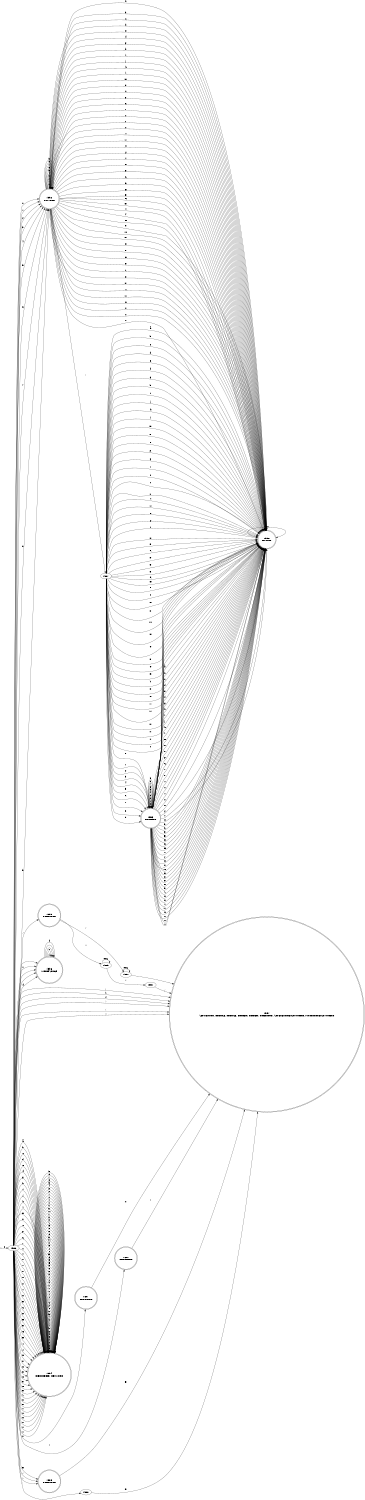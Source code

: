 digraph DFA {
  rankdir=LR;
  size="15,10";
  dpi=300;
  start [shape=point];
  1592 [shape=doublecircle, label="1592\nNUMBER"];
  1595 [shape=doublecircle, label="1595\nOPERATOR"];
  1596 [shape=doublecircle, label="1596\nWHITESPACE"];
  1597 [shape=doublecircle, label="1597\nSEMICOLON, RBRACE, LBRACE, RPAREN, LPAREN, OPERATOR, SINGLE_LINE_COMMENT, MULTI_LINE_COMMENT"];
  1594 [shape=doublecircle, label="1594\nIDENTIFIER, KEYWORD"];
  1601 [shape=doublecircle, label="1601\nOPERATOR"];
  1600 [shape=doublecircle, label="1600\nOPERATOR"];
  1599 [shape=doublecircle, label="1599\nOPERATOR"];
  1598 [shape=doublecircle, label="1598\nINVALID"];
  1593 [shape=doublecircle, label="1593\nNUMBER"];
  start -> 1586 [ label = "ε" ];
  1586 -> 1592 [ label = "0" ];
  1586 -> 1592 [ label = "1" ];
  1586 -> 1592 [ label = "2" ];
  1586 -> 1592 [ label = "3" ];
  1586 -> 1592 [ label = "4" ];
  1586 -> 1592 [ label = "5" ];
  1586 -> 1592 [ label = "6" ];
  1586 -> 1592 [ label = "7" ];
  1586 -> 1592 [ label = "8" ];
  1586 -> 1592 [ label = "9" ];
  1586 -> 1595 [ label = "/" ];
  1586 -> 1596 [ label = " " ];
  1586 -> 1596 [ label = "\t" ];
  1586 -> 1596 [ label = "\n" ];
  1586 -> 1596 [ label = "\r" ];
  1586 -> 1596 [ label = "\f" ];
  1586 -> 1597 [ label = ";" ];
  1586 -> 1597 [ label = "}" ];
  1586 -> 1597 [ label = "{" ];
  1586 -> 1597 [ label = ")" ];
  1586 -> 1597 [ label = "(" ];
  1586 -> 1594 [ label = "a" ];
  1586 -> 1594 [ label = "b" ];
  1586 -> 1594 [ label = "c" ];
  1586 -> 1594 [ label = "d" ];
  1586 -> 1594 [ label = "e" ];
  1586 -> 1594 [ label = "f" ];
  1586 -> 1594 [ label = "g" ];
  1586 -> 1594 [ label = "h" ];
  1586 -> 1594 [ label = "i" ];
  1586 -> 1594 [ label = "j" ];
  1586 -> 1594 [ label = "k" ];
  1586 -> 1594 [ label = "l" ];
  1586 -> 1594 [ label = "m" ];
  1586 -> 1594 [ label = "n" ];
  1586 -> 1594 [ label = "o" ];
  1586 -> 1594 [ label = "p" ];
  1586 -> 1594 [ label = "q" ];
  1586 -> 1594 [ label = "r" ];
  1586 -> 1594 [ label = "s" ];
  1586 -> 1594 [ label = "t" ];
  1586 -> 1594 [ label = "u" ];
  1586 -> 1594 [ label = "v" ];
  1586 -> 1594 [ label = "w" ];
  1586 -> 1594 [ label = "x" ];
  1586 -> 1594 [ label = "y" ];
  1586 -> 1594 [ label = "z" ];
  1586 -> 1594 [ label = "A" ];
  1586 -> 1594 [ label = "B" ];
  1586 -> 1594 [ label = "C" ];
  1586 -> 1594 [ label = "D" ];
  1586 -> 1594 [ label = "E" ];
  1586 -> 1594 [ label = "F" ];
  1586 -> 1594 [ label = "G" ];
  1586 -> 1594 [ label = "H" ];
  1586 -> 1594 [ label = "I" ];
  1586 -> 1594 [ label = "J" ];
  1586 -> 1594 [ label = "K" ];
  1586 -> 1594 [ label = "L" ];
  1586 -> 1594 [ label = "M" ];
  1586 -> 1594 [ label = "N" ];
  1586 -> 1594 [ label = "O" ];
  1586 -> 1594 [ label = "P" ];
  1586 -> 1594 [ label = "Q" ];
  1586 -> 1594 [ label = "R" ];
  1586 -> 1594 [ label = "S" ];
  1586 -> 1594 [ label = "T" ];
  1586 -> 1594 [ label = "U" ];
  1586 -> 1594 [ label = "V" ];
  1586 -> 1594 [ label = "W" ];
  1586 -> 1594 [ label = "X" ];
  1586 -> 1594 [ label = "Y" ];
  1586 -> 1594 [ label = "Z" ];
  1586 -> 1594 [ label = "_" ];
  1586 -> 1601 [ label = "+" ];
  1586 -> 1600 [ label = "-" ];
  1586 -> 1597 [ label = "*" ];
  1586 -> 1599 [ label = "=" ];
  1586 -> 1588 [ label = "!" ];
  1586 -> 1599 [ label = "<" ];
  1586 -> 1599 [ label = ">" ];
  1592 -> 1592 [ label = "0" ];
  1592 -> 1592 [ label = "1" ];
  1592 -> 1592 [ label = "2" ];
  1592 -> 1592 [ label = "3" ];
  1592 -> 1592 [ label = "4" ];
  1592 -> 1592 [ label = "5" ];
  1592 -> 1592 [ label = "6" ];
  1592 -> 1592 [ label = "7" ];
  1592 -> 1592 [ label = "8" ];
  1592 -> 1592 [ label = "9" ];
  1592 -> 1587 [ label = "." ];
  1592 -> 1598 [ label = "a" ];
  1592 -> 1598 [ label = "b" ];
  1592 -> 1598 [ label = "c" ];
  1592 -> 1598 [ label = "d" ];
  1592 -> 1598 [ label = "e" ];
  1592 -> 1598 [ label = "f" ];
  1592 -> 1598 [ label = "g" ];
  1592 -> 1598 [ label = "h" ];
  1592 -> 1598 [ label = "i" ];
  1592 -> 1598 [ label = "j" ];
  1592 -> 1598 [ label = "k" ];
  1592 -> 1598 [ label = "l" ];
  1592 -> 1598 [ label = "m" ];
  1592 -> 1598 [ label = "n" ];
  1592 -> 1598 [ label = "o" ];
  1592 -> 1598 [ label = "p" ];
  1592 -> 1598 [ label = "q" ];
  1592 -> 1598 [ label = "r" ];
  1592 -> 1598 [ label = "s" ];
  1592 -> 1598 [ label = "t" ];
  1592 -> 1598 [ label = "u" ];
  1592 -> 1598 [ label = "v" ];
  1592 -> 1598 [ label = "w" ];
  1592 -> 1598 [ label = "x" ];
  1592 -> 1598 [ label = "y" ];
  1592 -> 1598 [ label = "z" ];
  1592 -> 1598 [ label = "A" ];
  1592 -> 1598 [ label = "B" ];
  1592 -> 1598 [ label = "C" ];
  1592 -> 1598 [ label = "D" ];
  1592 -> 1598 [ label = "E" ];
  1592 -> 1598 [ label = "F" ];
  1592 -> 1598 [ label = "G" ];
  1592 -> 1598 [ label = "H" ];
  1592 -> 1598 [ label = "I" ];
  1592 -> 1598 [ label = "J" ];
  1592 -> 1598 [ label = "K" ];
  1592 -> 1598 [ label = "L" ];
  1592 -> 1598 [ label = "M" ];
  1592 -> 1598 [ label = "N" ];
  1592 -> 1598 [ label = "O" ];
  1592 -> 1598 [ label = "P" ];
  1592 -> 1598 [ label = "Q" ];
  1592 -> 1598 [ label = "R" ];
  1592 -> 1598 [ label = "S" ];
  1592 -> 1598 [ label = "T" ];
  1592 -> 1598 [ label = "U" ];
  1592 -> 1598 [ label = "V" ];
  1592 -> 1598 [ label = "W" ];
  1592 -> 1598 [ label = "X" ];
  1592 -> 1598 [ label = "Y" ];
  1592 -> 1598 [ label = "Z" ];
  1592 -> 1598 [ label = "_" ];
  1595 -> 1590 [ label = "/" ];
  1595 -> 1589 [ label = "*" ];
  1596 -> 1596 [ label = " " ];
  1596 -> 1596 [ label = "\t" ];
  1596 -> 1596 [ label = "\n" ];
  1596 -> 1596 [ label = "\r" ];
  1596 -> 1596 [ label = "\f" ];
  1594 -> 1594 [ label = "a" ];
  1594 -> 1594 [ label = "b" ];
  1594 -> 1594 [ label = "c" ];
  1594 -> 1594 [ label = "d" ];
  1594 -> 1594 [ label = "e" ];
  1594 -> 1594 [ label = "f" ];
  1594 -> 1594 [ label = "g" ];
  1594 -> 1594 [ label = "h" ];
  1594 -> 1594 [ label = "i" ];
  1594 -> 1594 [ label = "j" ];
  1594 -> 1594 [ label = "k" ];
  1594 -> 1594 [ label = "l" ];
  1594 -> 1594 [ label = "m" ];
  1594 -> 1594 [ label = "n" ];
  1594 -> 1594 [ label = "o" ];
  1594 -> 1594 [ label = "p" ];
  1594 -> 1594 [ label = "q" ];
  1594 -> 1594 [ label = "r" ];
  1594 -> 1594 [ label = "s" ];
  1594 -> 1594 [ label = "t" ];
  1594 -> 1594 [ label = "u" ];
  1594 -> 1594 [ label = "v" ];
  1594 -> 1594 [ label = "w" ];
  1594 -> 1594 [ label = "x" ];
  1594 -> 1594 [ label = "y" ];
  1594 -> 1594 [ label = "z" ];
  1594 -> 1594 [ label = "A" ];
  1594 -> 1594 [ label = "B" ];
  1594 -> 1594 [ label = "C" ];
  1594 -> 1594 [ label = "D" ];
  1594 -> 1594 [ label = "E" ];
  1594 -> 1594 [ label = "F" ];
  1594 -> 1594 [ label = "G" ];
  1594 -> 1594 [ label = "H" ];
  1594 -> 1594 [ label = "I" ];
  1594 -> 1594 [ label = "J" ];
  1594 -> 1594 [ label = "K" ];
  1594 -> 1594 [ label = "L" ];
  1594 -> 1594 [ label = "M" ];
  1594 -> 1594 [ label = "N" ];
  1594 -> 1594 [ label = "O" ];
  1594 -> 1594 [ label = "P" ];
  1594 -> 1594 [ label = "Q" ];
  1594 -> 1594 [ label = "R" ];
  1594 -> 1594 [ label = "S" ];
  1594 -> 1594 [ label = "T" ];
  1594 -> 1594 [ label = "U" ];
  1594 -> 1594 [ label = "V" ];
  1594 -> 1594 [ label = "W" ];
  1594 -> 1594 [ label = "X" ];
  1594 -> 1594 [ label = "Y" ];
  1594 -> 1594 [ label = "Z" ];
  1594 -> 1594 [ label = "_" ];
  1594 -> 1594 [ label = "0" ];
  1594 -> 1594 [ label = "1" ];
  1594 -> 1594 [ label = "2" ];
  1594 -> 1594 [ label = "3" ];
  1594 -> 1594 [ label = "4" ];
  1594 -> 1594 [ label = "5" ];
  1594 -> 1594 [ label = "6" ];
  1594 -> 1594 [ label = "7" ];
  1594 -> 1594 [ label = "8" ];
  1594 -> 1594 [ label = "9" ];
  1601 -> 1597 [ label = "+" ];
  1600 -> 1597 [ label = "-" ];
  1599 -> 1597 [ label = "=" ];
  1588 -> 1597 [ label = "=" ];
  1587 -> 1598 [ label = "a" ];
  1587 -> 1598 [ label = "b" ];
  1587 -> 1598 [ label = "c" ];
  1587 -> 1598 [ label = "d" ];
  1587 -> 1598 [ label = "e" ];
  1587 -> 1598 [ label = "f" ];
  1587 -> 1598 [ label = "g" ];
  1587 -> 1598 [ label = "h" ];
  1587 -> 1598 [ label = "i" ];
  1587 -> 1598 [ label = "j" ];
  1587 -> 1598 [ label = "k" ];
  1587 -> 1598 [ label = "l" ];
  1587 -> 1598 [ label = "m" ];
  1587 -> 1598 [ label = "n" ];
  1587 -> 1598 [ label = "o" ];
  1587 -> 1598 [ label = "p" ];
  1587 -> 1598 [ label = "q" ];
  1587 -> 1598 [ label = "r" ];
  1587 -> 1598 [ label = "s" ];
  1587 -> 1598 [ label = "t" ];
  1587 -> 1598 [ label = "u" ];
  1587 -> 1598 [ label = "v" ];
  1587 -> 1598 [ label = "w" ];
  1587 -> 1598 [ label = "x" ];
  1587 -> 1598 [ label = "y" ];
  1587 -> 1598 [ label = "z" ];
  1587 -> 1598 [ label = "A" ];
  1587 -> 1598 [ label = "B" ];
  1587 -> 1598 [ label = "C" ];
  1587 -> 1598 [ label = "D" ];
  1587 -> 1598 [ label = "E" ];
  1587 -> 1598 [ label = "F" ];
  1587 -> 1598 [ label = "G" ];
  1587 -> 1598 [ label = "H" ];
  1587 -> 1598 [ label = "I" ];
  1587 -> 1598 [ label = "J" ];
  1587 -> 1598 [ label = "K" ];
  1587 -> 1598 [ label = "L" ];
  1587 -> 1598 [ label = "M" ];
  1587 -> 1598 [ label = "N" ];
  1587 -> 1598 [ label = "O" ];
  1587 -> 1598 [ label = "P" ];
  1587 -> 1598 [ label = "Q" ];
  1587 -> 1598 [ label = "R" ];
  1587 -> 1598 [ label = "S" ];
  1587 -> 1598 [ label = "T" ];
  1587 -> 1598 [ label = "U" ];
  1587 -> 1598 [ label = "V" ];
  1587 -> 1598 [ label = "W" ];
  1587 -> 1598 [ label = "X" ];
  1587 -> 1598 [ label = "Y" ];
  1587 -> 1598 [ label = "Z" ];
  1587 -> 1598 [ label = "_" ];
  1587 -> 1593 [ label = "0" ];
  1587 -> 1593 [ label = "1" ];
  1587 -> 1593 [ label = "2" ];
  1587 -> 1593 [ label = "3" ];
  1587 -> 1593 [ label = "4" ];
  1587 -> 1593 [ label = "5" ];
  1587 -> 1593 [ label = "6" ];
  1587 -> 1593 [ label = "7" ];
  1587 -> 1593 [ label = "8" ];
  1587 -> 1593 [ label = "9" ];
  1598 -> 1598 [ label = "Any" ];
  1590 -> 1597 [ label = "\n" ];
  1590 -> 1590 [ label = "Any" ];
  1589 -> 1591 [ label = "*" ];
  1589 -> 1589 [ label = "Any" ];
  1593 -> 1593 [ label = "0" ];
  1593 -> 1593 [ label = "1" ];
  1593 -> 1593 [ label = "2" ];
  1593 -> 1593 [ label = "3" ];
  1593 -> 1593 [ label = "4" ];
  1593 -> 1593 [ label = "5" ];
  1593 -> 1593 [ label = "6" ];
  1593 -> 1593 [ label = "7" ];
  1593 -> 1593 [ label = "8" ];
  1593 -> 1593 [ label = "9" ];
  1593 -> 1598 [ label = "a" ];
  1593 -> 1598 [ label = "b" ];
  1593 -> 1598 [ label = "c" ];
  1593 -> 1598 [ label = "d" ];
  1593 -> 1598 [ label = "e" ];
  1593 -> 1598 [ label = "f" ];
  1593 -> 1598 [ label = "g" ];
  1593 -> 1598 [ label = "h" ];
  1593 -> 1598 [ label = "i" ];
  1593 -> 1598 [ label = "j" ];
  1593 -> 1598 [ label = "k" ];
  1593 -> 1598 [ label = "l" ];
  1593 -> 1598 [ label = "m" ];
  1593 -> 1598 [ label = "n" ];
  1593 -> 1598 [ label = "o" ];
  1593 -> 1598 [ label = "p" ];
  1593 -> 1598 [ label = "q" ];
  1593 -> 1598 [ label = "r" ];
  1593 -> 1598 [ label = "s" ];
  1593 -> 1598 [ label = "t" ];
  1593 -> 1598 [ label = "u" ];
  1593 -> 1598 [ label = "v" ];
  1593 -> 1598 [ label = "w" ];
  1593 -> 1598 [ label = "x" ];
  1593 -> 1598 [ label = "y" ];
  1593 -> 1598 [ label = "z" ];
  1593 -> 1598 [ label = "A" ];
  1593 -> 1598 [ label = "B" ];
  1593 -> 1598 [ label = "C" ];
  1593 -> 1598 [ label = "D" ];
  1593 -> 1598 [ label = "E" ];
  1593 -> 1598 [ label = "F" ];
  1593 -> 1598 [ label = "G" ];
  1593 -> 1598 [ label = "H" ];
  1593 -> 1598 [ label = "I" ];
  1593 -> 1598 [ label = "J" ];
  1593 -> 1598 [ label = "K" ];
  1593 -> 1598 [ label = "L" ];
  1593 -> 1598 [ label = "M" ];
  1593 -> 1598 [ label = "N" ];
  1593 -> 1598 [ label = "O" ];
  1593 -> 1598 [ label = "P" ];
  1593 -> 1598 [ label = "Q" ];
  1593 -> 1598 [ label = "R" ];
  1593 -> 1598 [ label = "S" ];
  1593 -> 1598 [ label = "T" ];
  1593 -> 1598 [ label = "U" ];
  1593 -> 1598 [ label = "V" ];
  1593 -> 1598 [ label = "W" ];
  1593 -> 1598 [ label = "X" ];
  1593 -> 1598 [ label = "Y" ];
  1593 -> 1598 [ label = "Z" ];
  1593 -> 1598 [ label = "_" ];
  1591 -> 1597 [ label = "/" ];
}